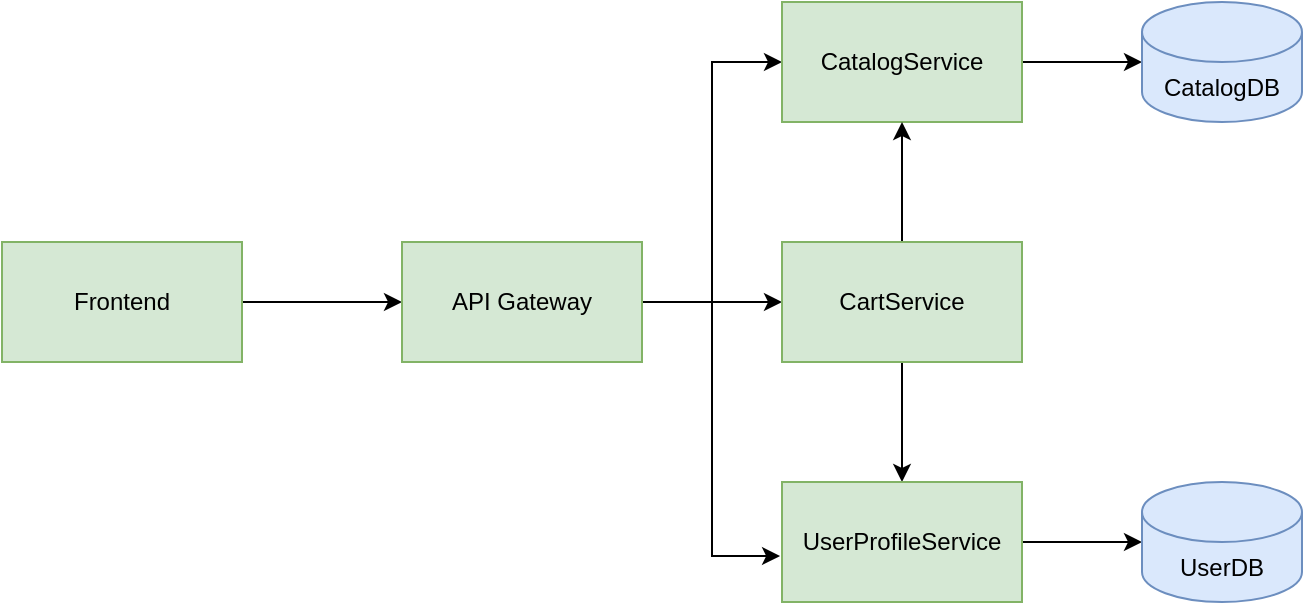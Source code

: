 <mxfile version="14.5.1" type="device"><diagram id="O5X-0i-4nNg7oaoB1K7n" name="E-Commerce App"><mxGraphModel dx="1298" dy="830" grid="1" gridSize="10" guides="1" tooltips="1" connect="1" arrows="1" fold="1" page="1" pageScale="1" pageWidth="1100" pageHeight="850" math="0" shadow="0"><root><mxCell id="0"/><mxCell id="1" parent="0"/><mxCell id="8FAAKOvOocyFlPEdbqGs-9" style="edgeStyle=orthogonalEdgeStyle;rounded=0;orthogonalLoop=1;jettySize=auto;html=1;entryX=0;entryY=0.5;entryDx=0;entryDy=0;" edge="1" parent="1" source="8FAAKOvOocyFlPEdbqGs-1" target="8FAAKOvOocyFlPEdbqGs-2"><mxGeometry relative="1" as="geometry"/></mxCell><mxCell id="8FAAKOvOocyFlPEdbqGs-1" value="Frontend" style="rounded=0;whiteSpace=wrap;html=1;fillColor=#d5e8d4;strokeColor=#82b366;" vertex="1" parent="1"><mxGeometry x="220" y="270" width="120" height="60" as="geometry"/></mxCell><mxCell id="8FAAKOvOocyFlPEdbqGs-10" style="edgeStyle=orthogonalEdgeStyle;rounded=0;orthogonalLoop=1;jettySize=auto;html=1;entryX=0;entryY=0.5;entryDx=0;entryDy=0;" edge="1" parent="1" source="8FAAKOvOocyFlPEdbqGs-2" target="8FAAKOvOocyFlPEdbqGs-4"><mxGeometry relative="1" as="geometry"/></mxCell><mxCell id="8FAAKOvOocyFlPEdbqGs-11" style="edgeStyle=orthogonalEdgeStyle;rounded=0;orthogonalLoop=1;jettySize=auto;html=1;entryX=0;entryY=0.5;entryDx=0;entryDy=0;" edge="1" parent="1" source="8FAAKOvOocyFlPEdbqGs-2" target="8FAAKOvOocyFlPEdbqGs-3"><mxGeometry relative="1" as="geometry"/></mxCell><mxCell id="8FAAKOvOocyFlPEdbqGs-12" style="edgeStyle=orthogonalEdgeStyle;rounded=0;orthogonalLoop=1;jettySize=auto;html=1;entryX=-0.008;entryY=0.617;entryDx=0;entryDy=0;entryPerimeter=0;" edge="1" parent="1" source="8FAAKOvOocyFlPEdbqGs-2" target="8FAAKOvOocyFlPEdbqGs-5"><mxGeometry relative="1" as="geometry"/></mxCell><mxCell id="8FAAKOvOocyFlPEdbqGs-2" value="API Gateway" style="rounded=0;whiteSpace=wrap;html=1;fillColor=#d5e8d4;strokeColor=#82b366;" vertex="1" parent="1"><mxGeometry x="420" y="270" width="120" height="60" as="geometry"/></mxCell><mxCell id="8FAAKOvOocyFlPEdbqGs-13" style="edgeStyle=orthogonalEdgeStyle;rounded=0;orthogonalLoop=1;jettySize=auto;html=1;entryX=0;entryY=0.5;entryDx=0;entryDy=0;entryPerimeter=0;" edge="1" parent="1" source="8FAAKOvOocyFlPEdbqGs-3" target="8FAAKOvOocyFlPEdbqGs-6"><mxGeometry relative="1" as="geometry"/></mxCell><mxCell id="8FAAKOvOocyFlPEdbqGs-3" value="CatalogService" style="rounded=0;whiteSpace=wrap;html=1;fillColor=#d5e8d4;strokeColor=#82b366;" vertex="1" parent="1"><mxGeometry x="610" y="150" width="120" height="60" as="geometry"/></mxCell><mxCell id="8FAAKOvOocyFlPEdbqGs-16" style="edgeStyle=orthogonalEdgeStyle;rounded=0;orthogonalLoop=1;jettySize=auto;html=1;entryX=0.5;entryY=1;entryDx=0;entryDy=0;" edge="1" parent="1" source="8FAAKOvOocyFlPEdbqGs-4" target="8FAAKOvOocyFlPEdbqGs-3"><mxGeometry relative="1" as="geometry"/></mxCell><mxCell id="8FAAKOvOocyFlPEdbqGs-17" style="edgeStyle=orthogonalEdgeStyle;rounded=0;orthogonalLoop=1;jettySize=auto;html=1;entryX=0.5;entryY=0;entryDx=0;entryDy=0;" edge="1" parent="1" source="8FAAKOvOocyFlPEdbqGs-4" target="8FAAKOvOocyFlPEdbqGs-5"><mxGeometry relative="1" as="geometry"/></mxCell><mxCell id="8FAAKOvOocyFlPEdbqGs-4" value="CartService" style="rounded=0;whiteSpace=wrap;html=1;fillColor=#d5e8d4;strokeColor=#82b366;" vertex="1" parent="1"><mxGeometry x="610" y="270" width="120" height="60" as="geometry"/></mxCell><mxCell id="8FAAKOvOocyFlPEdbqGs-15" style="edgeStyle=orthogonalEdgeStyle;rounded=0;orthogonalLoop=1;jettySize=auto;html=1;entryX=0;entryY=0.5;entryDx=0;entryDy=0;entryPerimeter=0;" edge="1" parent="1" source="8FAAKOvOocyFlPEdbqGs-5" target="8FAAKOvOocyFlPEdbqGs-7"><mxGeometry relative="1" as="geometry"/></mxCell><mxCell id="8FAAKOvOocyFlPEdbqGs-5" value="UserProfileService" style="rounded=0;whiteSpace=wrap;html=1;fillColor=#d5e8d4;strokeColor=#82b366;" vertex="1" parent="1"><mxGeometry x="610" y="390" width="120" height="60" as="geometry"/></mxCell><mxCell id="8FAAKOvOocyFlPEdbqGs-6" value="CatalogDB" style="shape=cylinder3;whiteSpace=wrap;html=1;boundedLbl=1;backgroundOutline=1;size=15;fillColor=#dae8fc;strokeColor=#6c8ebf;" vertex="1" parent="1"><mxGeometry x="790" y="150" width="80" height="60" as="geometry"/></mxCell><mxCell id="8FAAKOvOocyFlPEdbqGs-7" value="UserDB" style="shape=cylinder3;whiteSpace=wrap;html=1;boundedLbl=1;backgroundOutline=1;size=15;fillColor=#dae8fc;strokeColor=#6c8ebf;" vertex="1" parent="1"><mxGeometry x="790" y="390" width="80" height="60" as="geometry"/></mxCell></root></mxGraphModel></diagram></mxfile>